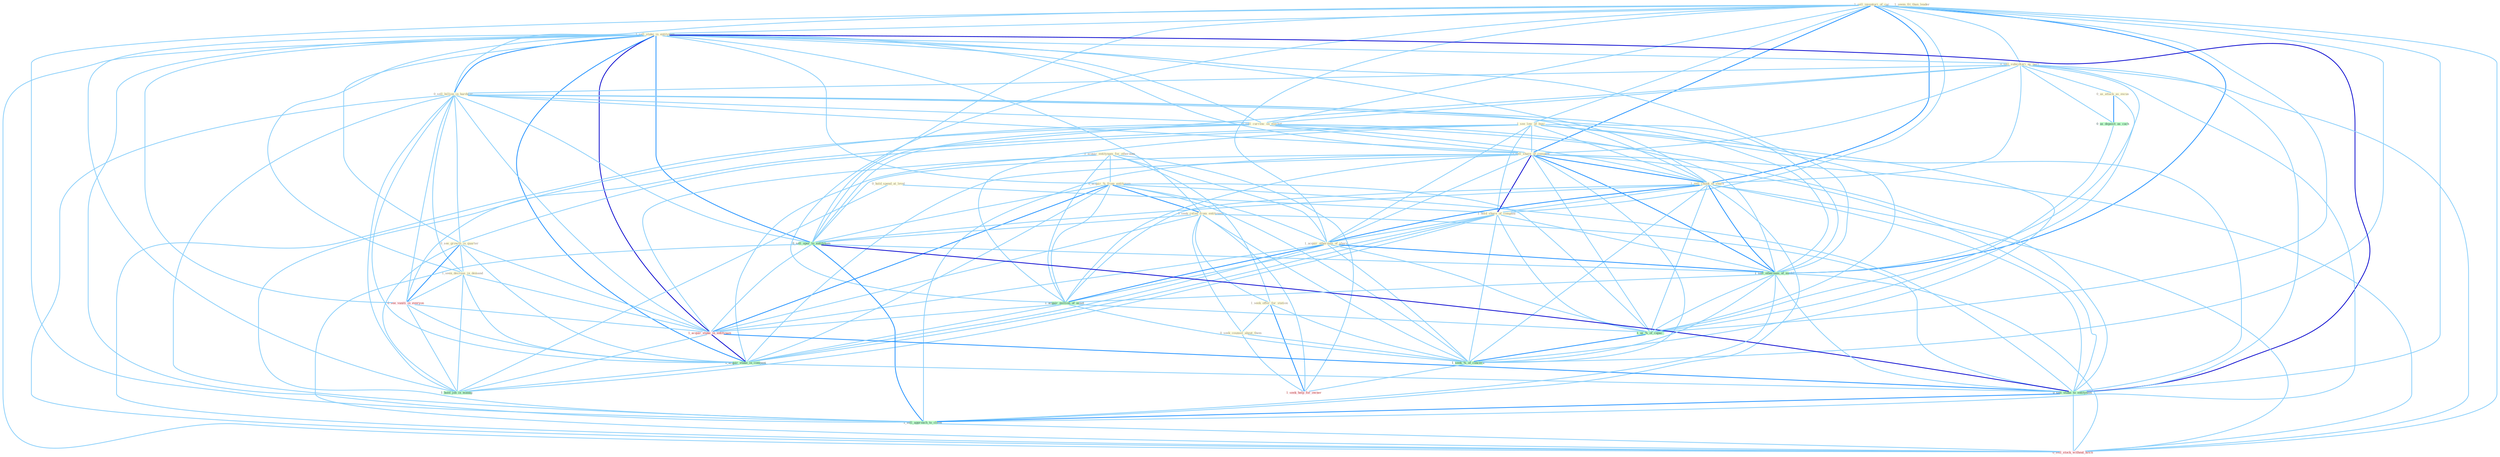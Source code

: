 Graph G{ 
    node
    [shape=polygon,style=filled,width=.5,height=.06,color="#BDFCC9",fixedsize=true,fontsize=4,
    fontcolor="#2f4f4f"];
    {node
    [color="#ffffe0", fontcolor="#8b7d6b"] "1_sell_inventori_of_car " "1_sell_stake_in_entitynam " "0_sell_subsidiari_as_part " "0_acquir_entitynam_for_othernum " "1_see_low_of_busi " "0_sell_billion_in_hardwar " "1_seem_fit_than_leader " "0_sell_currenc_on_market " "0_us_attack_as_excus " "0_acquir_%_from_entitynam " "1_sell_share_of_compani " "0_seek_relief_from_entitynam " "1_seek_offer_for_station " "0_see_growth_in_quarter " "0_hold_spend_at_level " "0_seek_counsel_about_them " "1_sell_chunk_of_share " "1_seen_decreas_in_demand " "1_hold_share_of_compani " "1_acquir_othernum_of_share "}
{node [color="#fff0f5", fontcolor="#b22222"] "0_see_vaniti_in_everyon " "1_acquir_stake_in_entitynam " "0_sell_stock_without_hitch " "1_seek_help_for_owner "}
edge [color="#B0E2FF"];

	"1_sell_inventori_of_car " -- "1_sell_stake_in_entitynam " [w="1", color="#87cefa" ];
	"1_sell_inventori_of_car " -- "0_sell_subsidiari_as_part " [w="1", color="#87cefa" ];
	"1_sell_inventori_of_car " -- "1_see_low_of_busi " [w="1", color="#87cefa" ];
	"1_sell_inventori_of_car " -- "0_sell_billion_in_hardwar " [w="1", color="#87cefa" ];
	"1_sell_inventori_of_car " -- "0_sell_currenc_on_market " [w="1", color="#87cefa" ];
	"1_sell_inventori_of_car " -- "1_sell_share_of_compani " [w="2", color="#1e90ff" , len=0.8];
	"1_sell_inventori_of_car " -- "1_sell_chunk_of_share " [w="2", color="#1e90ff" , len=0.8];
	"1_sell_inventori_of_car " -- "1_hold_share_of_compani " [w="1", color="#87cefa" ];
	"1_sell_inventori_of_car " -- "1_acquir_othernum_of_share " [w="1", color="#87cefa" ];
	"1_sell_inventori_of_car " -- "0_sell_oper_to_entitynam " [w="1", color="#87cefa" ];
	"1_sell_inventori_of_car " -- "1_sell_othernum_of_model " [w="2", color="#1e90ff" , len=0.8];
	"1_sell_inventori_of_car " -- "1_acquir_million_of_asset " [w="1", color="#87cefa" ];
	"1_sell_inventori_of_car " -- "0_sell_stake_to_entitynam " [w="1", color="#87cefa" ];
	"1_sell_inventori_of_car " -- "1_us_%_of_capac " [w="1", color="#87cefa" ];
	"1_sell_inventori_of_car " -- "1_sell_approach_to_client " [w="1", color="#87cefa" ];
	"1_sell_inventori_of_car " -- "0_sell_stock_without_hitch " [w="1", color="#87cefa" ];
	"1_sell_inventori_of_car " -- "1_seek_%_of_concern " [w="1", color="#87cefa" ];
	"1_sell_stake_in_entitynam " -- "0_sell_subsidiari_as_part " [w="1", color="#87cefa" ];
	"1_sell_stake_in_entitynam " -- "0_sell_billion_in_hardwar " [w="2", color="#1e90ff" , len=0.8];
	"1_sell_stake_in_entitynam " -- "0_sell_currenc_on_market " [w="1", color="#87cefa" ];
	"1_sell_stake_in_entitynam " -- "0_acquir_%_from_entitynam " [w="1", color="#87cefa" ];
	"1_sell_stake_in_entitynam " -- "1_sell_share_of_compani " [w="1", color="#87cefa" ];
	"1_sell_stake_in_entitynam " -- "0_seek_relief_from_entitynam " [w="1", color="#87cefa" ];
	"1_sell_stake_in_entitynam " -- "0_see_growth_in_quarter " [w="1", color="#87cefa" ];
	"1_sell_stake_in_entitynam " -- "1_sell_chunk_of_share " [w="1", color="#87cefa" ];
	"1_sell_stake_in_entitynam " -- "1_seen_decreas_in_demand " [w="1", color="#87cefa" ];
	"1_sell_stake_in_entitynam " -- "0_sell_oper_to_entitynam " [w="2", color="#1e90ff" , len=0.8];
	"1_sell_stake_in_entitynam " -- "1_sell_othernum_of_model " [w="1", color="#87cefa" ];
	"1_sell_stake_in_entitynam " -- "0_see_vaniti_in_everyon " [w="1", color="#87cefa" ];
	"1_sell_stake_in_entitynam " -- "1_acquir_stake_in_entitynam " [w="3", color="#0000cd" , len=0.6];
	"1_sell_stake_in_entitynam " -- "1_acquir_stake_in_compani " [w="2", color="#1e90ff" , len=0.8];
	"1_sell_stake_in_entitynam " -- "0_sell_stake_to_entitynam " [w="3", color="#0000cd" , len=0.6];
	"1_sell_stake_in_entitynam " -- "1_sell_approach_to_client " [w="1", color="#87cefa" ];
	"1_sell_stake_in_entitynam " -- "1_hold_job_in_manag " [w="1", color="#87cefa" ];
	"1_sell_stake_in_entitynam " -- "0_sell_stock_without_hitch " [w="1", color="#87cefa" ];
	"0_sell_subsidiari_as_part " -- "0_sell_billion_in_hardwar " [w="1", color="#87cefa" ];
	"0_sell_subsidiari_as_part " -- "0_sell_currenc_on_market " [w="1", color="#87cefa" ];
	"0_sell_subsidiari_as_part " -- "0_us_attack_as_excus " [w="1", color="#87cefa" ];
	"0_sell_subsidiari_as_part " -- "1_sell_share_of_compani " [w="1", color="#87cefa" ];
	"0_sell_subsidiari_as_part " -- "1_sell_chunk_of_share " [w="1", color="#87cefa" ];
	"0_sell_subsidiari_as_part " -- "0_sell_oper_to_entitynam " [w="1", color="#87cefa" ];
	"0_sell_subsidiari_as_part " -- "1_sell_othernum_of_model " [w="1", color="#87cefa" ];
	"0_sell_subsidiari_as_part " -- "0_us_deposit_as_cach " [w="1", color="#87cefa" ];
	"0_sell_subsidiari_as_part " -- "0_sell_stake_to_entitynam " [w="1", color="#87cefa" ];
	"0_sell_subsidiari_as_part " -- "1_sell_approach_to_client " [w="1", color="#87cefa" ];
	"0_sell_subsidiari_as_part " -- "0_sell_stock_without_hitch " [w="1", color="#87cefa" ];
	"0_acquir_entitynam_for_othernum " -- "0_acquir_%_from_entitynam " [w="1", color="#87cefa" ];
	"0_acquir_entitynam_for_othernum " -- "1_seek_offer_for_station " [w="1", color="#87cefa" ];
	"0_acquir_entitynam_for_othernum " -- "1_acquir_othernum_of_share " [w="1", color="#87cefa" ];
	"0_acquir_entitynam_for_othernum " -- "1_acquir_million_of_asset " [w="1", color="#87cefa" ];
	"0_acquir_entitynam_for_othernum " -- "1_acquir_stake_in_entitynam " [w="1", color="#87cefa" ];
	"0_acquir_entitynam_for_othernum " -- "1_acquir_stake_in_compani " [w="1", color="#87cefa" ];
	"0_acquir_entitynam_for_othernum " -- "1_seek_help_for_owner " [w="1", color="#87cefa" ];
	"1_see_low_of_busi " -- "1_sell_share_of_compani " [w="1", color="#87cefa" ];
	"1_see_low_of_busi " -- "0_see_growth_in_quarter " [w="1", color="#87cefa" ];
	"1_see_low_of_busi " -- "1_sell_chunk_of_share " [w="1", color="#87cefa" ];
	"1_see_low_of_busi " -- "1_hold_share_of_compani " [w="1", color="#87cefa" ];
	"1_see_low_of_busi " -- "1_acquir_othernum_of_share " [w="1", color="#87cefa" ];
	"1_see_low_of_busi " -- "1_sell_othernum_of_model " [w="1", color="#87cefa" ];
	"1_see_low_of_busi " -- "0_see_vaniti_in_everyon " [w="1", color="#87cefa" ];
	"1_see_low_of_busi " -- "1_acquir_million_of_asset " [w="1", color="#87cefa" ];
	"1_see_low_of_busi " -- "1_us_%_of_capac " [w="1", color="#87cefa" ];
	"1_see_low_of_busi " -- "1_seek_%_of_concern " [w="1", color="#87cefa" ];
	"0_sell_billion_in_hardwar " -- "0_sell_currenc_on_market " [w="1", color="#87cefa" ];
	"0_sell_billion_in_hardwar " -- "1_sell_share_of_compani " [w="1", color="#87cefa" ];
	"0_sell_billion_in_hardwar " -- "0_see_growth_in_quarter " [w="1", color="#87cefa" ];
	"0_sell_billion_in_hardwar " -- "1_sell_chunk_of_share " [w="1", color="#87cefa" ];
	"0_sell_billion_in_hardwar " -- "1_seen_decreas_in_demand " [w="1", color="#87cefa" ];
	"0_sell_billion_in_hardwar " -- "0_sell_oper_to_entitynam " [w="1", color="#87cefa" ];
	"0_sell_billion_in_hardwar " -- "1_sell_othernum_of_model " [w="1", color="#87cefa" ];
	"0_sell_billion_in_hardwar " -- "0_see_vaniti_in_everyon " [w="1", color="#87cefa" ];
	"0_sell_billion_in_hardwar " -- "1_acquir_stake_in_entitynam " [w="1", color="#87cefa" ];
	"0_sell_billion_in_hardwar " -- "1_acquir_stake_in_compani " [w="1", color="#87cefa" ];
	"0_sell_billion_in_hardwar " -- "0_sell_stake_to_entitynam " [w="1", color="#87cefa" ];
	"0_sell_billion_in_hardwar " -- "1_sell_approach_to_client " [w="1", color="#87cefa" ];
	"0_sell_billion_in_hardwar " -- "1_hold_job_in_manag " [w="1", color="#87cefa" ];
	"0_sell_billion_in_hardwar " -- "0_sell_stock_without_hitch " [w="1", color="#87cefa" ];
	"0_sell_currenc_on_market " -- "1_sell_share_of_compani " [w="1", color="#87cefa" ];
	"0_sell_currenc_on_market " -- "1_sell_chunk_of_share " [w="1", color="#87cefa" ];
	"0_sell_currenc_on_market " -- "0_sell_oper_to_entitynam " [w="1", color="#87cefa" ];
	"0_sell_currenc_on_market " -- "1_sell_othernum_of_model " [w="1", color="#87cefa" ];
	"0_sell_currenc_on_market " -- "0_sell_stake_to_entitynam " [w="1", color="#87cefa" ];
	"0_sell_currenc_on_market " -- "1_sell_approach_to_client " [w="1", color="#87cefa" ];
	"0_sell_currenc_on_market " -- "0_sell_stock_without_hitch " [w="1", color="#87cefa" ];
	"0_us_attack_as_excus " -- "0_us_deposit_as_cach " [w="2", color="#1e90ff" , len=0.8];
	"0_us_attack_as_excus " -- "1_us_%_of_capac " [w="1", color="#87cefa" ];
	"0_acquir_%_from_entitynam " -- "0_seek_relief_from_entitynam " [w="2", color="#1e90ff" , len=0.8];
	"0_acquir_%_from_entitynam " -- "1_acquir_othernum_of_share " [w="1", color="#87cefa" ];
	"0_acquir_%_from_entitynam " -- "0_sell_oper_to_entitynam " [w="1", color="#87cefa" ];
	"0_acquir_%_from_entitynam " -- "1_acquir_million_of_asset " [w="1", color="#87cefa" ];
	"0_acquir_%_from_entitynam " -- "1_acquir_stake_in_entitynam " [w="2", color="#1e90ff" , len=0.8];
	"0_acquir_%_from_entitynam " -- "1_acquir_stake_in_compani " [w="1", color="#87cefa" ];
	"0_acquir_%_from_entitynam " -- "0_sell_stake_to_entitynam " [w="1", color="#87cefa" ];
	"0_acquir_%_from_entitynam " -- "1_us_%_of_capac " [w="1", color="#87cefa" ];
	"0_acquir_%_from_entitynam " -- "1_seek_%_of_concern " [w="1", color="#87cefa" ];
	"1_sell_share_of_compani " -- "1_sell_chunk_of_share " [w="2", color="#1e90ff" , len=0.8];
	"1_sell_share_of_compani " -- "1_hold_share_of_compani " [w="3", color="#0000cd" , len=0.6];
	"1_sell_share_of_compani " -- "1_acquir_othernum_of_share " [w="1", color="#87cefa" ];
	"1_sell_share_of_compani " -- "0_sell_oper_to_entitynam " [w="1", color="#87cefa" ];
	"1_sell_share_of_compani " -- "1_sell_othernum_of_model " [w="2", color="#1e90ff" , len=0.8];
	"1_sell_share_of_compani " -- "1_acquir_million_of_asset " [w="1", color="#87cefa" ];
	"1_sell_share_of_compani " -- "1_acquir_stake_in_compani " [w="1", color="#87cefa" ];
	"1_sell_share_of_compani " -- "0_sell_stake_to_entitynam " [w="1", color="#87cefa" ];
	"1_sell_share_of_compani " -- "1_us_%_of_capac " [w="1", color="#87cefa" ];
	"1_sell_share_of_compani " -- "1_sell_approach_to_client " [w="1", color="#87cefa" ];
	"1_sell_share_of_compani " -- "0_sell_stock_without_hitch " [w="1", color="#87cefa" ];
	"1_sell_share_of_compani " -- "1_seek_%_of_concern " [w="1", color="#87cefa" ];
	"0_seek_relief_from_entitynam " -- "1_seek_offer_for_station " [w="1", color="#87cefa" ];
	"0_seek_relief_from_entitynam " -- "0_seek_counsel_about_them " [w="1", color="#87cefa" ];
	"0_seek_relief_from_entitynam " -- "0_sell_oper_to_entitynam " [w="1", color="#87cefa" ];
	"0_seek_relief_from_entitynam " -- "1_acquir_stake_in_entitynam " [w="1", color="#87cefa" ];
	"0_seek_relief_from_entitynam " -- "0_sell_stake_to_entitynam " [w="1", color="#87cefa" ];
	"0_seek_relief_from_entitynam " -- "1_seek_%_of_concern " [w="1", color="#87cefa" ];
	"0_seek_relief_from_entitynam " -- "1_seek_help_for_owner " [w="1", color="#87cefa" ];
	"1_seek_offer_for_station " -- "0_seek_counsel_about_them " [w="1", color="#87cefa" ];
	"1_seek_offer_for_station " -- "1_seek_%_of_concern " [w="1", color="#87cefa" ];
	"1_seek_offer_for_station " -- "1_seek_help_for_owner " [w="2", color="#1e90ff" , len=0.8];
	"0_see_growth_in_quarter " -- "1_seen_decreas_in_demand " [w="1", color="#87cefa" ];
	"0_see_growth_in_quarter " -- "0_see_vaniti_in_everyon " [w="2", color="#1e90ff" , len=0.8];
	"0_see_growth_in_quarter " -- "1_acquir_stake_in_entitynam " [w="1", color="#87cefa" ];
	"0_see_growth_in_quarter " -- "1_acquir_stake_in_compani " [w="1", color="#87cefa" ];
	"0_see_growth_in_quarter " -- "1_hold_job_in_manag " [w="1", color="#87cefa" ];
	"0_hold_spend_at_level " -- "1_hold_share_of_compani " [w="1", color="#87cefa" ];
	"0_hold_spend_at_level " -- "1_hold_job_in_manag " [w="1", color="#87cefa" ];
	"0_seek_counsel_about_them " -- "1_seek_%_of_concern " [w="1", color="#87cefa" ];
	"0_seek_counsel_about_them " -- "1_seek_help_for_owner " [w="1", color="#87cefa" ];
	"1_sell_chunk_of_share " -- "1_hold_share_of_compani " [w="1", color="#87cefa" ];
	"1_sell_chunk_of_share " -- "1_acquir_othernum_of_share " [w="2", color="#1e90ff" , len=0.8];
	"1_sell_chunk_of_share " -- "0_sell_oper_to_entitynam " [w="1", color="#87cefa" ];
	"1_sell_chunk_of_share " -- "1_sell_othernum_of_model " [w="2", color="#1e90ff" , len=0.8];
	"1_sell_chunk_of_share " -- "1_acquir_million_of_asset " [w="1", color="#87cefa" ];
	"1_sell_chunk_of_share " -- "0_sell_stake_to_entitynam " [w="1", color="#87cefa" ];
	"1_sell_chunk_of_share " -- "1_us_%_of_capac " [w="1", color="#87cefa" ];
	"1_sell_chunk_of_share " -- "1_sell_approach_to_client " [w="1", color="#87cefa" ];
	"1_sell_chunk_of_share " -- "0_sell_stock_without_hitch " [w="1", color="#87cefa" ];
	"1_sell_chunk_of_share " -- "1_seek_%_of_concern " [w="1", color="#87cefa" ];
	"1_seen_decreas_in_demand " -- "0_see_vaniti_in_everyon " [w="1", color="#87cefa" ];
	"1_seen_decreas_in_demand " -- "1_acquir_stake_in_entitynam " [w="1", color="#87cefa" ];
	"1_seen_decreas_in_demand " -- "1_acquir_stake_in_compani " [w="1", color="#87cefa" ];
	"1_seen_decreas_in_demand " -- "1_hold_job_in_manag " [w="1", color="#87cefa" ];
	"1_hold_share_of_compani " -- "1_acquir_othernum_of_share " [w="1", color="#87cefa" ];
	"1_hold_share_of_compani " -- "1_sell_othernum_of_model " [w="1", color="#87cefa" ];
	"1_hold_share_of_compani " -- "1_acquir_million_of_asset " [w="1", color="#87cefa" ];
	"1_hold_share_of_compani " -- "1_acquir_stake_in_compani " [w="1", color="#87cefa" ];
	"1_hold_share_of_compani " -- "1_us_%_of_capac " [w="1", color="#87cefa" ];
	"1_hold_share_of_compani " -- "1_hold_job_in_manag " [w="1", color="#87cefa" ];
	"1_hold_share_of_compani " -- "1_seek_%_of_concern " [w="1", color="#87cefa" ];
	"1_acquir_othernum_of_share " -- "1_sell_othernum_of_model " [w="2", color="#1e90ff" , len=0.8];
	"1_acquir_othernum_of_share " -- "1_acquir_million_of_asset " [w="2", color="#1e90ff" , len=0.8];
	"1_acquir_othernum_of_share " -- "1_acquir_stake_in_entitynam " [w="1", color="#87cefa" ];
	"1_acquir_othernum_of_share " -- "1_acquir_stake_in_compani " [w="1", color="#87cefa" ];
	"1_acquir_othernum_of_share " -- "1_us_%_of_capac " [w="1", color="#87cefa" ];
	"1_acquir_othernum_of_share " -- "1_seek_%_of_concern " [w="1", color="#87cefa" ];
	"0_sell_oper_to_entitynam " -- "1_sell_othernum_of_model " [w="1", color="#87cefa" ];
	"0_sell_oper_to_entitynam " -- "1_acquir_stake_in_entitynam " [w="1", color="#87cefa" ];
	"0_sell_oper_to_entitynam " -- "0_sell_stake_to_entitynam " [w="3", color="#0000cd" , len=0.6];
	"0_sell_oper_to_entitynam " -- "1_sell_approach_to_client " [w="2", color="#1e90ff" , len=0.8];
	"0_sell_oper_to_entitynam " -- "0_sell_stock_without_hitch " [w="1", color="#87cefa" ];
	"1_sell_othernum_of_model " -- "1_acquir_million_of_asset " [w="1", color="#87cefa" ];
	"1_sell_othernum_of_model " -- "0_sell_stake_to_entitynam " [w="1", color="#87cefa" ];
	"1_sell_othernum_of_model " -- "1_us_%_of_capac " [w="1", color="#87cefa" ];
	"1_sell_othernum_of_model " -- "1_sell_approach_to_client " [w="1", color="#87cefa" ];
	"1_sell_othernum_of_model " -- "0_sell_stock_without_hitch " [w="1", color="#87cefa" ];
	"1_sell_othernum_of_model " -- "1_seek_%_of_concern " [w="1", color="#87cefa" ];
	"0_see_vaniti_in_everyon " -- "1_acquir_stake_in_entitynam " [w="1", color="#87cefa" ];
	"0_see_vaniti_in_everyon " -- "1_acquir_stake_in_compani " [w="1", color="#87cefa" ];
	"0_see_vaniti_in_everyon " -- "1_hold_job_in_manag " [w="1", color="#87cefa" ];
	"1_acquir_million_of_asset " -- "1_acquir_stake_in_entitynam " [w="1", color="#87cefa" ];
	"1_acquir_million_of_asset " -- "1_acquir_stake_in_compani " [w="1", color="#87cefa" ];
	"1_acquir_million_of_asset " -- "1_us_%_of_capac " [w="1", color="#87cefa" ];
	"1_acquir_million_of_asset " -- "1_seek_%_of_concern " [w="1", color="#87cefa" ];
	"0_us_deposit_as_cach " -- "1_us_%_of_capac " [w="1", color="#87cefa" ];
	"1_acquir_stake_in_entitynam " -- "1_acquir_stake_in_compani " [w="3", color="#0000cd" , len=0.6];
	"1_acquir_stake_in_entitynam " -- "0_sell_stake_to_entitynam " [w="2", color="#1e90ff" , len=0.8];
	"1_acquir_stake_in_entitynam " -- "1_hold_job_in_manag " [w="1", color="#87cefa" ];
	"1_acquir_stake_in_compani " -- "0_sell_stake_to_entitynam " [w="1", color="#87cefa" ];
	"1_acquir_stake_in_compani " -- "1_hold_job_in_manag " [w="1", color="#87cefa" ];
	"0_sell_stake_to_entitynam " -- "1_sell_approach_to_client " [w="2", color="#1e90ff" , len=0.8];
	"0_sell_stake_to_entitynam " -- "0_sell_stock_without_hitch " [w="1", color="#87cefa" ];
	"1_us_%_of_capac " -- "1_seek_%_of_concern " [w="2", color="#1e90ff" , len=0.8];
	"1_sell_approach_to_client " -- "0_sell_stock_without_hitch " [w="1", color="#87cefa" ];
	"1_seek_%_of_concern " -- "1_seek_help_for_owner " [w="1", color="#87cefa" ];
}